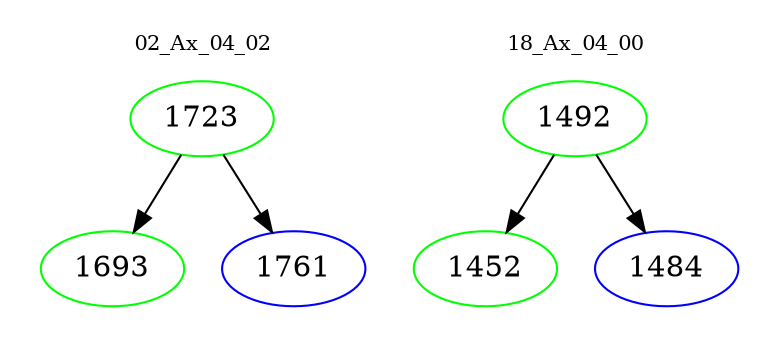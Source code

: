 digraph{
subgraph cluster_0 {
color = white
label = "02_Ax_04_02";
fontsize=10;
T0_1723 [label="1723", color="green"]
T0_1723 -> T0_1693 [color="black"]
T0_1693 [label="1693", color="green"]
T0_1723 -> T0_1761 [color="black"]
T0_1761 [label="1761", color="blue"]
}
subgraph cluster_1 {
color = white
label = "18_Ax_04_00";
fontsize=10;
T1_1492 [label="1492", color="green"]
T1_1492 -> T1_1452 [color="black"]
T1_1452 [label="1452", color="green"]
T1_1492 -> T1_1484 [color="black"]
T1_1484 [label="1484", color="blue"]
}
}
